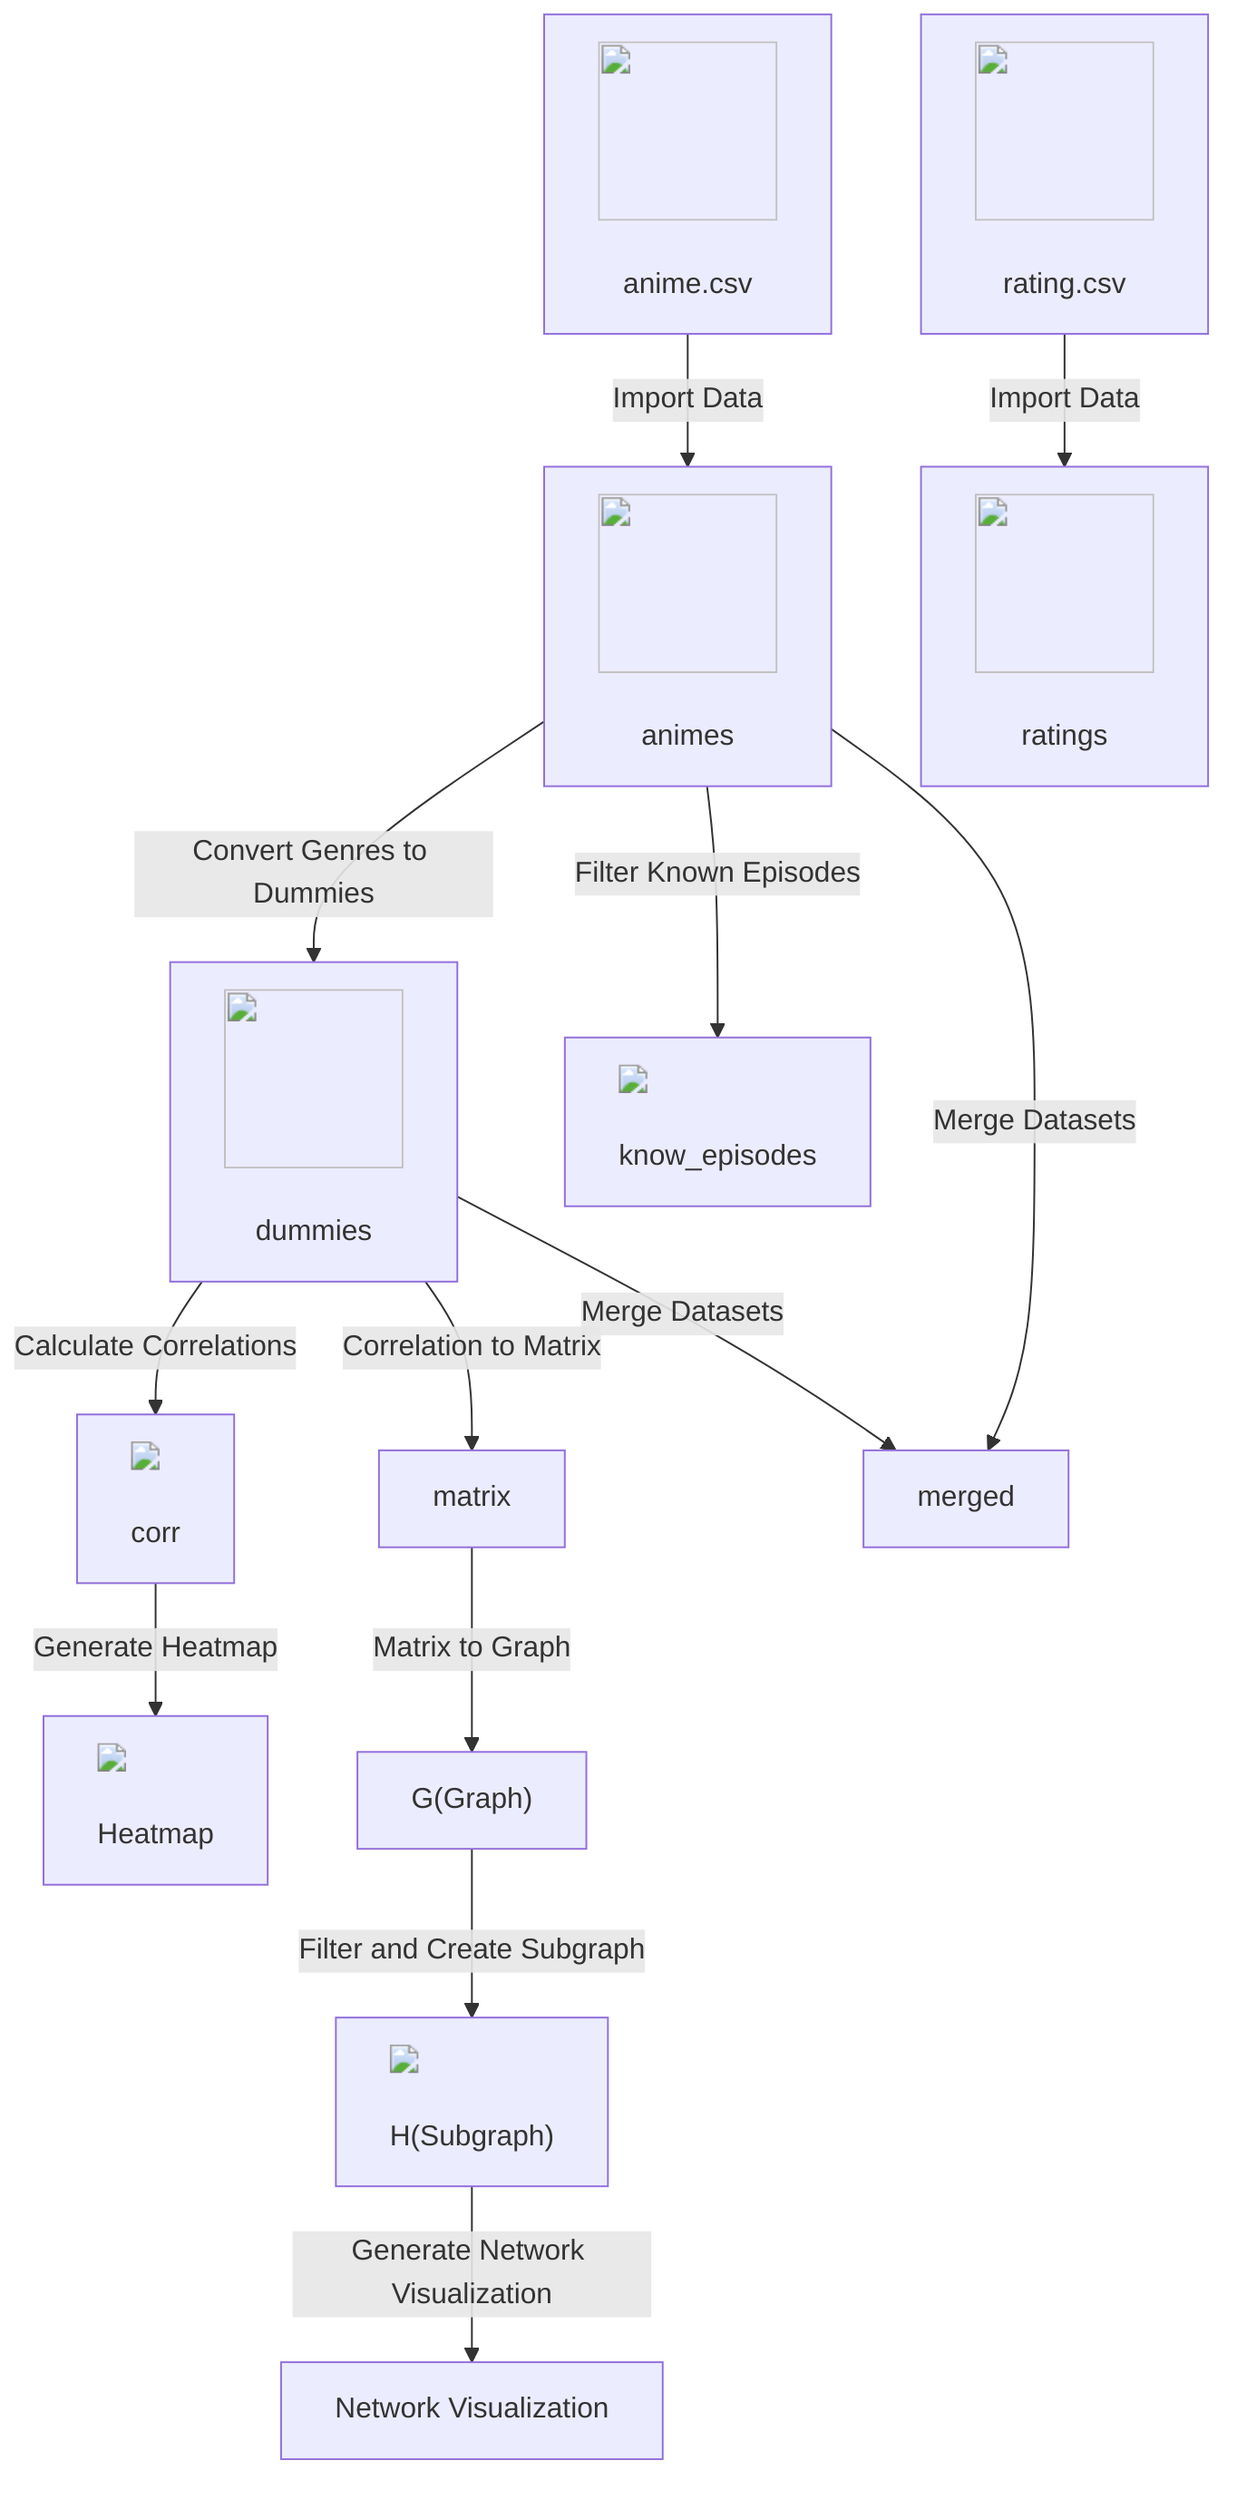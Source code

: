 flowchart TD
    %% Data Sources
    A["<img src='icons/file.svg' width=100 height=100/> <br/> anime.csv"] -->|Import Data| B["<img src='icons/table.svg' width=100 height=100/> <br/> animes"]
    C["<img src='icons/file.svg' width=100 height=100/> <br/> rating.csv"] -->|Import Data| D["<img src='icons/table.svg' width=100 height=100/> <br/> ratings"]

    %% Data Transformation and Analysis
    B -->|Convert Genres to Dummies| E["<img src='icons/column_split.svg' width=100 height=100/> <br/> dummies"]
    E -->|Calculate Correlations| F["<img src='dummy_plots/heatmap_template.svg'/> <br/> corr"]
    E -->|Correlation to Matrix| G["matrix"]
    
    %% Graph Construction
    G -->|Matrix to Graph| H["G(Graph)"]
    H -->|Filter and Create Subgraph| I["<img src='dummy_plots/network_template.svg'/> <br/> H(Subgraph)"]
    
    %% Further Analysis
    B -->|Filter Known Episodes| J["<img src='dummy_plots/scatter_plot_template.svg'/> <br/> know_episodes"]
    B & E -->|Merge Datasets| K["merged"]

    %% Visualization
    F -->|Generate Heatmap| L["<img src='dummy_plots/heatmap_template.svg'/> <br/> Heatmap"]
    I -->|Generate Network Visualization| M["Network Visualization"]

    %% Comments
    %% A: Data source containing anime metadata
    %% C: Data source containing user ratings
    %% B: DataFrame with anime information
    %% D: DataFrame with user ratings (not explicitly used)
    %% E: Genre columns converted into binary columns
    %% F: Correlation matrix for genres
    %% G: Matrix representation for graph creation
    %% H: Graph representing genre correlations
    %% I: Filtered and visualized subgraph
    %% J: DataFrame with known episode counts
    %% K: Combined DataFrame for in-depth analysis
    %% L: Visualization of genre correlations
    %% M: Visualization of genre network connections